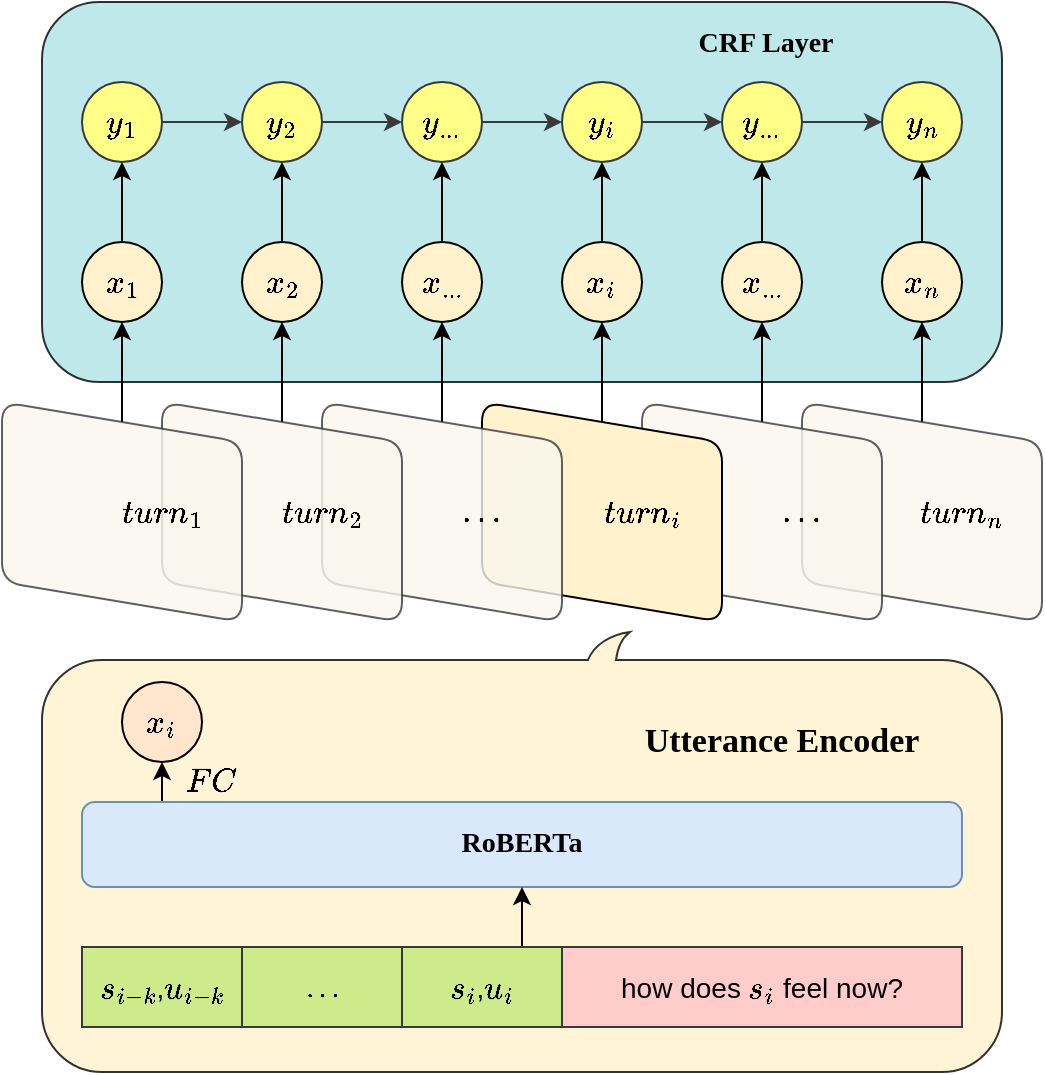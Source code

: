 <mxfile version="15.3.5" type="github">
  <diagram id="aTUWieN06N_suoqSjvtF" name="Page-1">
    <mxGraphModel dx="946" dy="589" grid="1" gridSize="10" guides="1" tooltips="1" connect="1" arrows="1" fold="1" page="1" pageScale="1" pageWidth="827" pageHeight="1169" math="1" shadow="0">
      <root>
        <mxCell id="0" />
        <mxCell id="1" parent="0" />
        <mxCell id="fIFfSu-pYB2bMiyCp4rf-40" value="" style="whiteSpace=wrap;html=1;shape=mxgraph.basic.roundRectCallout;dx=200;dy=14;size=30;boundedLbl=1;rounded=1;fontSize=14;fillColor=#fff2cc;opacity=80;perimeterSpacing=0;strokeWidth=1;direction=west;snapToPoint=0;sketch=0;strokeColor=#000000;" parent="1" vertex="1">
          <mxGeometry x="100" y="395" width="480" height="220" as="geometry" />
        </mxCell>
        <mxCell id="fIFfSu-pYB2bMiyCp4rf-34" value="" style="rounded=1;whiteSpace=wrap;html=1;fontSize=14;fillColor=#b0e3e6;opacity=80;absoluteArcSize=0;strokeColor=#000000;" parent="1" vertex="1">
          <mxGeometry x="100" y="80" width="480" height="190" as="geometry" />
        </mxCell>
        <mxCell id="fIFfSu-pYB2bMiyCp4rf-26" value="" style="edgeStyle=orthogonalEdgeStyle;rounded=0;orthogonalLoop=1;jettySize=auto;html=1;" parent="1" source="fIFfSu-pYB2bMiyCp4rf-11" target="rgQGkmDwn6sXFbKnUJ9g-35" edge="1">
          <mxGeometry relative="1" as="geometry" />
        </mxCell>
        <mxCell id="fIFfSu-pYB2bMiyCp4rf-11" value="" style="shape=parallelogram;perimeter=parallelogramPerimeter;whiteSpace=wrap;html=1;fixedSize=1;fillColor=#f9f7ed;rotation=90;rounded=1;opacity=80;strokeColor=#36393d;" parent="1" vertex="1">
          <mxGeometry x="485" y="275" width="110" height="120" as="geometry" />
        </mxCell>
        <mxCell id="fIFfSu-pYB2bMiyCp4rf-25" value="" style="edgeStyle=orthogonalEdgeStyle;rounded=0;orthogonalLoop=1;jettySize=auto;html=1;" parent="1" source="fIFfSu-pYB2bMiyCp4rf-12" target="rgQGkmDwn6sXFbKnUJ9g-34" edge="1">
          <mxGeometry relative="1" as="geometry" />
        </mxCell>
        <mxCell id="fIFfSu-pYB2bMiyCp4rf-12" value="" style="shape=parallelogram;perimeter=parallelogramPerimeter;whiteSpace=wrap;html=1;fixedSize=1;fillColor=#f9f7ed;rotation=90;rounded=1;opacity=80;strokeColor=#36393d;" parent="1" vertex="1">
          <mxGeometry x="405" y="275" width="110" height="120" as="geometry" />
        </mxCell>
        <mxCell id="fIFfSu-pYB2bMiyCp4rf-24" value="" style="edgeStyle=orthogonalEdgeStyle;rounded=0;orthogonalLoop=1;jettySize=auto;html=1;" parent="1" source="fIFfSu-pYB2bMiyCp4rf-13" target="rgQGkmDwn6sXFbKnUJ9g-33" edge="1">
          <mxGeometry relative="1" as="geometry" />
        </mxCell>
        <mxCell id="fIFfSu-pYB2bMiyCp4rf-13" value="" style="shape=parallelogram;perimeter=parallelogramPerimeter;whiteSpace=wrap;html=1;fixedSize=1;fillColor=#fff2cc;rotation=90;rounded=1;strokeColor=#000000;" parent="1" vertex="1">
          <mxGeometry x="325" y="275" width="110" height="120" as="geometry" />
        </mxCell>
        <mxCell id="fIFfSu-pYB2bMiyCp4rf-22" value="" style="edgeStyle=orthogonalEdgeStyle;rounded=0;orthogonalLoop=1;jettySize=auto;html=1;" parent="1" source="fIFfSu-pYB2bMiyCp4rf-10" target="rgQGkmDwn6sXFbKnUJ9g-32" edge="1">
          <mxGeometry relative="1" as="geometry" />
        </mxCell>
        <mxCell id="fIFfSu-pYB2bMiyCp4rf-10" value="&lt;span style=&quot;color: rgba(0 , 0 , 0 , 0) ; font-family: monospace ; font-size: 0px&quot;&gt;%3CmxGraphModel%3E%3Croot%3E%3CmxCell%20id%3D%220%22%2F%3E%3CmxCell%20id%3D%221%22%20parent%3D%220%22%2F%3E%3CmxCell%20id%3D%222%22%20value%3D%22%26lt%3Bspan%20style%3D%26quot%3Bfont-size%3A%2014px%26quot%3B%26gt%3B%5C(turn_1%5C)%26lt%3B%2Fspan%26gt%3B%22%20style%3D%22text%3Bhtml%3D1%3BstrokeColor%3Dnone%3BfillColor%3Dnone%3Balign%3Dcenter%3BverticalAlign%3Dmiddle%3BwhiteSpace%3Dwrap%3Brounded%3D0%3B%22%20vertex%3D%221%22%20parent%3D%221%22%3E%3CmxGeometry%20x%3D%22120%22%20y%3D%22325%22%20width%3D%2240%22%20height%3D%2220%22%20as%3D%22geometry%22%2F%3E%3C%2FmxCell%3E%3C%2Froot%3E%3C%2FmxGraphModel%3E&lt;/span&gt;" style="shape=parallelogram;perimeter=parallelogramPerimeter;whiteSpace=wrap;html=1;fixedSize=1;fillColor=#f9f7ed;rotation=90;rounded=1;opacity=80;strokeColor=#36393d;" parent="1" vertex="1">
          <mxGeometry x="245" y="275" width="110" height="120" as="geometry" />
        </mxCell>
        <mxCell id="rgQGkmDwn6sXFbKnUJ9g-9" style="edgeStyle=orthogonalEdgeStyle;rounded=0;orthogonalLoop=1;jettySize=auto;html=1;entryX=0.5;entryY=1;entryDx=0;entryDy=0;" parent="1" edge="1">
          <mxGeometry relative="1" as="geometry">
            <mxPoint x="160" y="480" as="sourcePoint" />
            <mxPoint x="160" y="460" as="targetPoint" />
          </mxGeometry>
        </mxCell>
        <mxCell id="rgQGkmDwn6sXFbKnUJ9g-1" value="&lt;font style=&quot;font-size: 14px&quot; face=&quot;Times New Roman&quot;&gt;&lt;b&gt;RoBERTa&lt;/b&gt;&lt;/font&gt;" style="rounded=1;whiteSpace=wrap;html=1;fillColor=#dae8fc;strokeColor=#6c8ebf;direction=east;" parent="1" vertex="1">
          <mxGeometry x="120" y="480" width="440" height="42.5" as="geometry" />
        </mxCell>
        <mxCell id="rgQGkmDwn6sXFbKnUJ9g-2" value="&lt;font style=&quot;font-size: 14px&quot;&gt;\(s_{i-k}\),\(u_{i-k}\)&lt;/font&gt;" style="rounded=0;whiteSpace=wrap;html=1;fillColor=#cdeb8b;strokeColor=#36393d;direction=east;" parent="1" vertex="1">
          <mxGeometry x="120" y="552.5" width="80" height="40" as="geometry" />
        </mxCell>
        <mxCell id="rgQGkmDwn6sXFbKnUJ9g-7" value="" style="edgeStyle=orthogonalEdgeStyle;rounded=0;orthogonalLoop=1;jettySize=auto;html=1;exitX=0.75;exitY=0;exitDx=0;exitDy=0;" parent="1" source="rgQGkmDwn6sXFbKnUJ9g-4" target="rgQGkmDwn6sXFbKnUJ9g-1" edge="1">
          <mxGeometry relative="1" as="geometry" />
        </mxCell>
        <mxCell id="rgQGkmDwn6sXFbKnUJ9g-4" value="&lt;font style=&quot;font-size: 14px&quot;&gt;\(s_{i}\),\(u_{i}\)&lt;/font&gt;" style="rounded=0;whiteSpace=wrap;html=1;fillColor=#cdeb8b;strokeColor=#36393d;direction=east;" parent="1" vertex="1">
          <mxGeometry x="280" y="552.5" width="80" height="40" as="geometry" />
        </mxCell>
        <mxCell id="rgQGkmDwn6sXFbKnUJ9g-5" value="\(...\)" style="rounded=0;whiteSpace=wrap;html=1;fillColor=#cdeb8b;strokeColor=#36393d;direction=east;" parent="1" vertex="1">
          <mxGeometry x="200" y="552.5" width="80" height="40" as="geometry" />
        </mxCell>
        <mxCell id="rgQGkmDwn6sXFbKnUJ9g-6" value="&lt;font style=&quot;font-size: 14px&quot;&gt;how does \(s_i\) feel now?&lt;/font&gt;" style="rounded=0;whiteSpace=wrap;html=1;fillColor=#ffcccc;strokeColor=#36393d;direction=east;" parent="1" vertex="1">
          <mxGeometry x="360" y="552.5" width="200" height="40" as="geometry" />
        </mxCell>
        <mxCell id="rgQGkmDwn6sXFbKnUJ9g-77" style="edgeStyle=orthogonalEdgeStyle;rounded=0;orthogonalLoop=1;jettySize=auto;html=1;entryX=0;entryY=0.5;entryDx=0;entryDy=0;fillColor=#ffff88;strokeColor=#36393d;" parent="1" source="rgQGkmDwn6sXFbKnUJ9g-19" target="rgQGkmDwn6sXFbKnUJ9g-24" edge="1">
          <mxGeometry relative="1" as="geometry" />
        </mxCell>
        <mxCell id="rgQGkmDwn6sXFbKnUJ9g-19" value="&lt;font style=&quot;font-size: 14px&quot;&gt;\(y_1\)&lt;/font&gt;" style="ellipse;whiteSpace=wrap;html=1;aspect=fixed;fillColor=#ffff88;strokeColor=#36393d;" parent="1" vertex="1">
          <mxGeometry x="120" y="120" width="40" height="40" as="geometry" />
        </mxCell>
        <mxCell id="rgQGkmDwn6sXFbKnUJ9g-79" style="edgeStyle=orthogonalEdgeStyle;rounded=0;orthogonalLoop=1;jettySize=auto;html=1;entryX=0;entryY=0.5;entryDx=0;entryDy=0;fillColor=#ffff88;strokeColor=#36393d;" parent="1" source="rgQGkmDwn6sXFbKnUJ9g-20" target="rgQGkmDwn6sXFbKnUJ9g-21" edge="1">
          <mxGeometry relative="1" as="geometry" />
        </mxCell>
        <mxCell id="rgQGkmDwn6sXFbKnUJ9g-20" value="&lt;font style=&quot;font-size: 14px&quot;&gt;\(y_{...}\)&lt;/font&gt;" style="ellipse;whiteSpace=wrap;html=1;aspect=fixed;fillColor=#ffff88;strokeColor=#36393d;" parent="1" vertex="1">
          <mxGeometry x="280" y="120" width="40" height="40" as="geometry" />
        </mxCell>
        <mxCell id="rgQGkmDwn6sXFbKnUJ9g-80" style="edgeStyle=orthogonalEdgeStyle;rounded=0;orthogonalLoop=1;jettySize=auto;html=1;entryX=0;entryY=0.5;entryDx=0;entryDy=0;fillColor=#ffff88;strokeColor=#36393d;" parent="1" source="rgQGkmDwn6sXFbKnUJ9g-21" target="rgQGkmDwn6sXFbKnUJ9g-22" edge="1">
          <mxGeometry relative="1" as="geometry" />
        </mxCell>
        <mxCell id="rgQGkmDwn6sXFbKnUJ9g-21" value="&lt;font style=&quot;font-size: 14px&quot;&gt;\(y_i\)&lt;/font&gt;" style="ellipse;whiteSpace=wrap;html=1;aspect=fixed;fontStyle=1;fillColor=#ffff88;strokeColor=#36393d;" parent="1" vertex="1">
          <mxGeometry x="360" y="120" width="40" height="40" as="geometry" />
        </mxCell>
        <mxCell id="rgQGkmDwn6sXFbKnUJ9g-81" style="edgeStyle=orthogonalEdgeStyle;rounded=0;orthogonalLoop=1;jettySize=auto;html=1;fillColor=#ffff88;strokeColor=#36393d;" parent="1" source="rgQGkmDwn6sXFbKnUJ9g-22" target="rgQGkmDwn6sXFbKnUJ9g-23" edge="1">
          <mxGeometry relative="1" as="geometry" />
        </mxCell>
        <mxCell id="rgQGkmDwn6sXFbKnUJ9g-22" value="&lt;font style=&quot;font-size: 14px&quot;&gt;\(y_{...}\)&lt;/font&gt;" style="ellipse;whiteSpace=wrap;html=1;aspect=fixed;fillColor=#ffff88;strokeColor=#36393d;" parent="1" vertex="1">
          <mxGeometry x="440" y="120" width="40" height="40" as="geometry" />
        </mxCell>
        <mxCell id="rgQGkmDwn6sXFbKnUJ9g-23" value="&lt;font style=&quot;font-size: 14px&quot;&gt;\(y_n\)&lt;/font&gt;" style="ellipse;whiteSpace=wrap;html=1;aspect=fixed;fillColor=#ffff88;strokeColor=#36393d;" parent="1" vertex="1">
          <mxGeometry x="520" y="120" width="40" height="40" as="geometry" />
        </mxCell>
        <mxCell id="rgQGkmDwn6sXFbKnUJ9g-78" style="edgeStyle=orthogonalEdgeStyle;rounded=0;orthogonalLoop=1;jettySize=auto;html=1;entryX=0;entryY=0.5;entryDx=0;entryDy=0;fillColor=#ffff88;strokeColor=#36393d;" parent="1" source="rgQGkmDwn6sXFbKnUJ9g-24" target="rgQGkmDwn6sXFbKnUJ9g-20" edge="1">
          <mxGeometry relative="1" as="geometry" />
        </mxCell>
        <mxCell id="rgQGkmDwn6sXFbKnUJ9g-24" value="&lt;font style=&quot;font-size: 14px&quot;&gt;\(y_2\)&lt;/font&gt;" style="ellipse;whiteSpace=wrap;html=1;aspect=fixed;fillColor=#ffff88;strokeColor=#36393d;" parent="1" vertex="1">
          <mxGeometry x="200" y="120" width="40" height="40" as="geometry" />
        </mxCell>
        <mxCell id="rgQGkmDwn6sXFbKnUJ9g-71" style="edgeStyle=orthogonalEdgeStyle;rounded=0;orthogonalLoop=1;jettySize=auto;html=1;entryX=0.5;entryY=1;entryDx=0;entryDy=0;" parent="1" source="rgQGkmDwn6sXFbKnUJ9g-31" target="rgQGkmDwn6sXFbKnUJ9g-19" edge="1">
          <mxGeometry relative="1" as="geometry" />
        </mxCell>
        <mxCell id="rgQGkmDwn6sXFbKnUJ9g-31" value="&lt;font style=&quot;font-size: 14px&quot;&gt;\(x_1\)&lt;/font&gt;" style="ellipse;whiteSpace=wrap;html=1;aspect=fixed;fillColor=#fff2cc;strokeColor=#000000;" parent="1" vertex="1">
          <mxGeometry x="120" y="200" width="40" height="40" as="geometry" />
        </mxCell>
        <mxCell id="rgQGkmDwn6sXFbKnUJ9g-73" style="edgeStyle=orthogonalEdgeStyle;rounded=0;orthogonalLoop=1;jettySize=auto;html=1;" parent="1" source="rgQGkmDwn6sXFbKnUJ9g-32" target="rgQGkmDwn6sXFbKnUJ9g-20" edge="1">
          <mxGeometry relative="1" as="geometry" />
        </mxCell>
        <mxCell id="rgQGkmDwn6sXFbKnUJ9g-32" value="&lt;font style=&quot;font-size: 14px&quot;&gt;\(x_{...}\)&lt;/font&gt;" style="ellipse;whiteSpace=wrap;html=1;aspect=fixed;fillColor=#fff2cc;strokeColor=#000000;" parent="1" vertex="1">
          <mxGeometry x="280" y="200" width="40" height="40" as="geometry" />
        </mxCell>
        <mxCell id="rgQGkmDwn6sXFbKnUJ9g-74" style="edgeStyle=orthogonalEdgeStyle;rounded=0;orthogonalLoop=1;jettySize=auto;html=1;entryX=0.5;entryY=1;entryDx=0;entryDy=0;" parent="1" source="rgQGkmDwn6sXFbKnUJ9g-33" target="rgQGkmDwn6sXFbKnUJ9g-21" edge="1">
          <mxGeometry relative="1" as="geometry" />
        </mxCell>
        <mxCell id="rgQGkmDwn6sXFbKnUJ9g-33" value="&lt;font style=&quot;font-size: 14px&quot;&gt;\(x_i\)&lt;/font&gt;" style="ellipse;whiteSpace=wrap;html=1;aspect=fixed;fontStyle=1;fillColor=#fff2cc;strokeColor=#000000;" parent="1" vertex="1">
          <mxGeometry x="360" y="200" width="40" height="40" as="geometry" />
        </mxCell>
        <mxCell id="rgQGkmDwn6sXFbKnUJ9g-75" style="edgeStyle=orthogonalEdgeStyle;rounded=0;orthogonalLoop=1;jettySize=auto;html=1;entryX=0.5;entryY=1;entryDx=0;entryDy=0;" parent="1" source="rgQGkmDwn6sXFbKnUJ9g-34" target="rgQGkmDwn6sXFbKnUJ9g-22" edge="1">
          <mxGeometry relative="1" as="geometry" />
        </mxCell>
        <mxCell id="rgQGkmDwn6sXFbKnUJ9g-34" value="&lt;font style=&quot;font-size: 14px&quot;&gt;\(x_{...}\)&lt;/font&gt;" style="ellipse;whiteSpace=wrap;html=1;aspect=fixed;fillColor=#fff2cc;strokeColor=#000000;" parent="1" vertex="1">
          <mxGeometry x="440" y="200" width="40" height="40" as="geometry" />
        </mxCell>
        <mxCell id="rgQGkmDwn6sXFbKnUJ9g-76" style="edgeStyle=orthogonalEdgeStyle;rounded=0;orthogonalLoop=1;jettySize=auto;html=1;entryX=0.5;entryY=1;entryDx=0;entryDy=0;" parent="1" source="rgQGkmDwn6sXFbKnUJ9g-35" target="rgQGkmDwn6sXFbKnUJ9g-23" edge="1">
          <mxGeometry relative="1" as="geometry" />
        </mxCell>
        <mxCell id="rgQGkmDwn6sXFbKnUJ9g-35" value="&lt;font style=&quot;font-size: 14px&quot;&gt;\(x_n\)&lt;/font&gt;" style="ellipse;whiteSpace=wrap;html=1;aspect=fixed;fillColor=#fff2cc;strokeColor=#000000;" parent="1" vertex="1">
          <mxGeometry x="520" y="200" width="40" height="40" as="geometry" />
        </mxCell>
        <mxCell id="rgQGkmDwn6sXFbKnUJ9g-72" style="edgeStyle=orthogonalEdgeStyle;rounded=0;orthogonalLoop=1;jettySize=auto;html=1;entryX=0.5;entryY=1;entryDx=0;entryDy=0;" parent="1" source="rgQGkmDwn6sXFbKnUJ9g-36" target="rgQGkmDwn6sXFbKnUJ9g-24" edge="1">
          <mxGeometry relative="1" as="geometry" />
        </mxCell>
        <mxCell id="rgQGkmDwn6sXFbKnUJ9g-36" value="&lt;font style=&quot;font-size: 14px&quot;&gt;\(x_2\)&lt;/font&gt;" style="ellipse;whiteSpace=wrap;html=1;aspect=fixed;fillColor=#fff2cc;strokeColor=#000000;" parent="1" vertex="1">
          <mxGeometry x="200" y="200" width="40" height="40" as="geometry" />
        </mxCell>
        <mxCell id="rgQGkmDwn6sXFbKnUJ9g-48" value="&lt;font style=&quot;font-size: 14px&quot;&gt;\(x_i\)&lt;/font&gt;" style="ellipse;whiteSpace=wrap;html=1;aspect=fixed;fillColor=#ffe6cc;strokeColor=#000000;direction=east;" parent="1" vertex="1">
          <mxGeometry x="140" y="420" width="40" height="40" as="geometry" />
        </mxCell>
        <mxCell id="fIFfSu-pYB2bMiyCp4rf-21" value="" style="edgeStyle=orthogonalEdgeStyle;rounded=0;orthogonalLoop=1;jettySize=auto;html=1;" parent="1" source="fIFfSu-pYB2bMiyCp4rf-8" target="rgQGkmDwn6sXFbKnUJ9g-36" edge="1">
          <mxGeometry relative="1" as="geometry" />
        </mxCell>
        <mxCell id="fIFfSu-pYB2bMiyCp4rf-8" value="" style="shape=parallelogram;perimeter=parallelogramPerimeter;whiteSpace=wrap;html=1;fixedSize=1;fillColor=#f9f7ed;rotation=90;rounded=1;opacity=80;strokeColor=#36393d;" parent="1" vertex="1">
          <mxGeometry x="165" y="275" width="110" height="120" as="geometry" />
        </mxCell>
        <mxCell id="fIFfSu-pYB2bMiyCp4rf-20" value="" style="edgeStyle=orthogonalEdgeStyle;rounded=0;orthogonalLoop=1;jettySize=auto;html=1;" parent="1" source="fIFfSu-pYB2bMiyCp4rf-9" target="rgQGkmDwn6sXFbKnUJ9g-31" edge="1">
          <mxGeometry relative="1" as="geometry" />
        </mxCell>
        <mxCell id="fIFfSu-pYB2bMiyCp4rf-9" value="" style="shape=parallelogram;perimeter=parallelogramPerimeter;whiteSpace=wrap;html=1;fixedSize=1;fillColor=#f9f7ed;rotation=90;rounded=1;opacity=80;strokeColor=#36393d;" parent="1" vertex="1">
          <mxGeometry x="85" y="275" width="110" height="120" as="geometry" />
        </mxCell>
        <mxCell id="fIFfSu-pYB2bMiyCp4rf-14" value="&lt;span style=&quot;font-size: 14px&quot;&gt;\(turn_1\)&lt;/span&gt;" style="text;html=1;strokeColor=none;fillColor=none;align=center;verticalAlign=middle;whiteSpace=wrap;rounded=1;" parent="1" vertex="1">
          <mxGeometry x="140" y="325" width="40" height="20" as="geometry" />
        </mxCell>
        <mxCell id="fIFfSu-pYB2bMiyCp4rf-15" value="&lt;span style=&quot;font-size: 14px&quot;&gt;\(turn_2\)&lt;/span&gt;" style="text;html=1;strokeColor=none;fillColor=none;align=center;verticalAlign=middle;whiteSpace=wrap;rounded=1;" parent="1" vertex="1">
          <mxGeometry x="220" y="325" width="40" height="20" as="geometry" />
        </mxCell>
        <mxCell id="fIFfSu-pYB2bMiyCp4rf-16" value="&lt;span style=&quot;font-size: 14px&quot;&gt;\(...\)&lt;/span&gt;" style="text;html=1;strokeColor=none;fillColor=none;align=center;verticalAlign=middle;whiteSpace=wrap;rounded=1;" parent="1" vertex="1">
          <mxGeometry x="300" y="325" width="40" height="20" as="geometry" />
        </mxCell>
        <mxCell id="fIFfSu-pYB2bMiyCp4rf-17" value="&lt;span style=&quot;font-size: 14px&quot;&gt;\(turn_i\)&lt;/span&gt;" style="text;html=1;strokeColor=none;fillColor=none;align=center;verticalAlign=middle;whiteSpace=wrap;rounded=1;" parent="1" vertex="1">
          <mxGeometry x="380" y="325" width="40" height="20" as="geometry" />
        </mxCell>
        <mxCell id="fIFfSu-pYB2bMiyCp4rf-19" value="&lt;span style=&quot;font-size: 14px&quot;&gt;\(turn_n\)&lt;/span&gt;" style="text;html=1;strokeColor=none;fillColor=none;align=center;verticalAlign=middle;whiteSpace=wrap;rounded=1;" parent="1" vertex="1">
          <mxGeometry x="540" y="325" width="40" height="20" as="geometry" />
        </mxCell>
        <mxCell id="fIFfSu-pYB2bMiyCp4rf-32" value="&lt;span style=&quot;font-size: 14px&quot;&gt;\(...\)&lt;/span&gt;" style="text;html=1;strokeColor=none;fillColor=none;align=center;verticalAlign=middle;whiteSpace=wrap;rounded=1;" parent="1" vertex="1">
          <mxGeometry x="460" y="325" width="40" height="20" as="geometry" />
        </mxCell>
        <mxCell id="fIFfSu-pYB2bMiyCp4rf-33" value="&lt;font face=&quot;Times New Roman&quot; size=&quot;1&quot;&gt;&lt;b style=&quot;font-size: 17px&quot;&gt;Utterance Encoder&lt;/b&gt;&lt;/font&gt;" style="text;html=1;strokeColor=none;fillColor=none;align=center;verticalAlign=middle;whiteSpace=wrap;rounded=0;opacity=80;fontSize=14;" parent="1" vertex="1">
          <mxGeometry x="390" y="440" width="160" height="20" as="geometry" />
        </mxCell>
        <mxCell id="fIFfSu-pYB2bMiyCp4rf-41" value="&lt;b&gt;&lt;font face=&quot;Times New Roman&quot;&gt;CRF Layer&lt;/font&gt;&lt;/b&gt;" style="text;html=1;strokeColor=none;fillColor=none;align=center;verticalAlign=middle;whiteSpace=wrap;rounded=0;sketch=0;fontSize=14;opacity=80;" parent="1" vertex="1">
          <mxGeometry x="394" y="90" width="136" height="20" as="geometry" />
        </mxCell>
        <mxCell id="fIFfSu-pYB2bMiyCp4rf-43" value="\(FC\)" style="text;html=1;strokeColor=none;fillColor=none;align=center;verticalAlign=middle;whiteSpace=wrap;rounded=0;sketch=0;fontSize=14;opacity=80;" parent="1" vertex="1">
          <mxGeometry x="165" y="460" width="40" height="20" as="geometry" />
        </mxCell>
      </root>
    </mxGraphModel>
  </diagram>
</mxfile>
